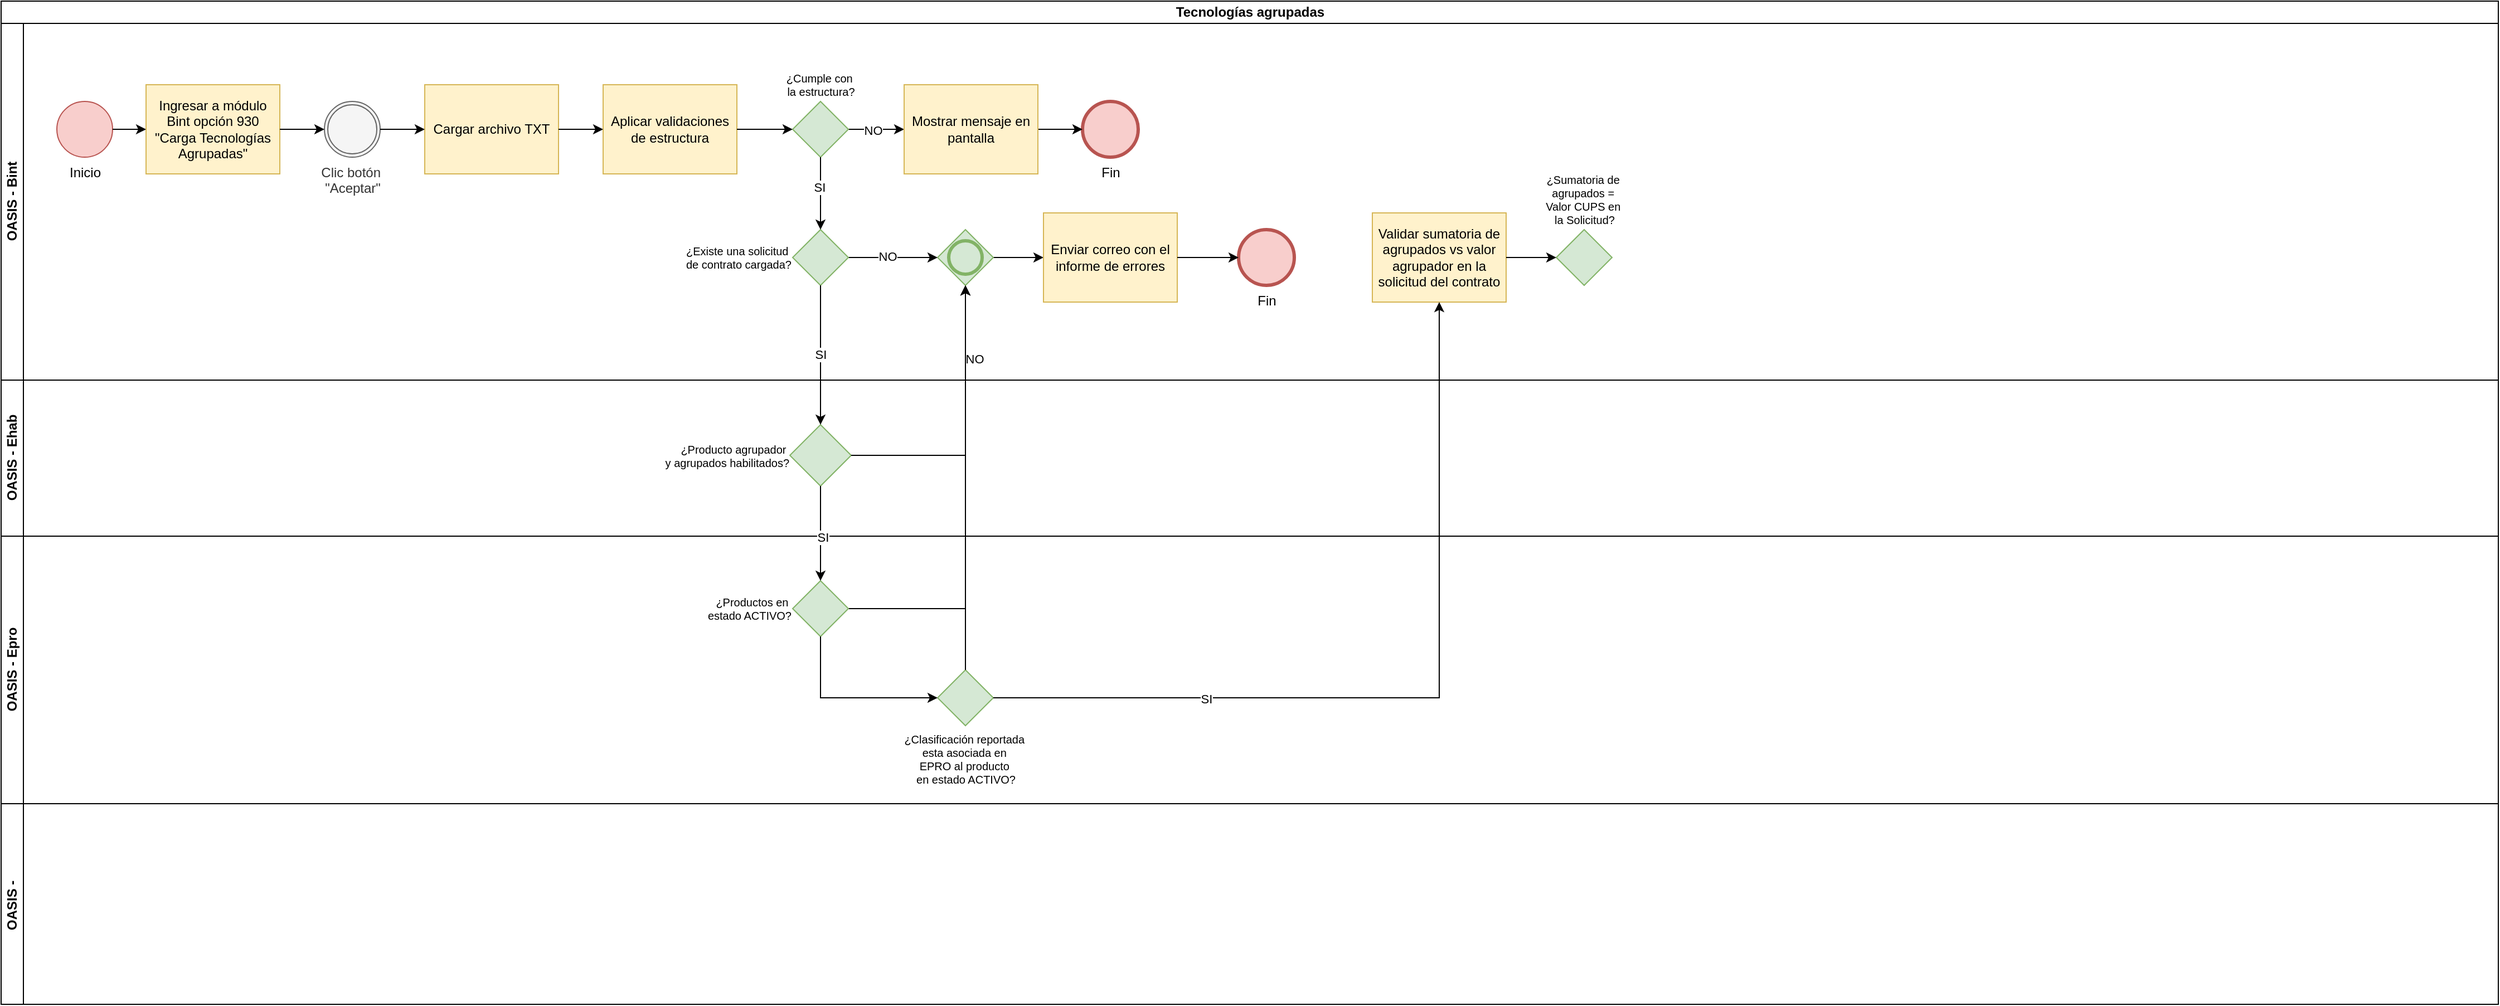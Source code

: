 <mxfile version="26.1.0">
  <diagram name="Página-1" id="_O9Sp7b_oeuf4xbjDzCd">
    <mxGraphModel dx="1434" dy="746" grid="1" gridSize="10" guides="1" tooltips="1" connect="1" arrows="1" fold="1" page="1" pageScale="1" pageWidth="2910" pageHeight="1030" math="0" shadow="0">
      <root>
        <mxCell id="0" />
        <mxCell id="1" parent="0" />
        <mxCell id="4nS9QQrtOacxWqZYsx-n-1" value="Tecnologías agrupadas" style="swimlane;childLayout=stackLayout;resizeParent=1;resizeParentMax=0;horizontal=1;startSize=20;horizontalStack=0;html=1;" vertex="1" parent="1">
          <mxGeometry x="40" y="40" width="2240" height="900" as="geometry" />
        </mxCell>
        <mxCell id="4nS9QQrtOacxWqZYsx-n-54" style="edgeStyle=orthogonalEdgeStyle;rounded=0;orthogonalLoop=1;jettySize=auto;html=1;" edge="1" parent="4nS9QQrtOacxWqZYsx-n-1" source="4nS9QQrtOacxWqZYsx-n-36" target="4nS9QQrtOacxWqZYsx-n-25">
          <mxGeometry relative="1" as="geometry" />
        </mxCell>
        <mxCell id="4nS9QQrtOacxWqZYsx-n-2" value="OASIS - Bint" style="swimlane;startSize=20;horizontal=0;html=1;" vertex="1" parent="4nS9QQrtOacxWqZYsx-n-1">
          <mxGeometry y="20" width="2240" height="320" as="geometry" />
        </mxCell>
        <mxCell id="4nS9QQrtOacxWqZYsx-n-6" value="Inicio" style="points=[[0.145,0.145,0],[0.5,0,0],[0.855,0.145,0],[1,0.5,0],[0.855,0.855,0],[0.5,1,0],[0.145,0.855,0],[0,0.5,0]];shape=mxgraph.bpmn.event;html=1;verticalLabelPosition=bottom;labelBackgroundColor=#ffffff;verticalAlign=top;align=center;perimeter=ellipsePerimeter;outlineConnect=0;aspect=fixed;outline=standard;symbol=general;fillColor=#f8cecc;strokeColor=#b85450;" vertex="1" parent="4nS9QQrtOacxWqZYsx-n-2">
          <mxGeometry x="50" y="70" width="50" height="50" as="geometry" />
        </mxCell>
        <mxCell id="4nS9QQrtOacxWqZYsx-n-8" value="Ingresar a módulo Bint opción 930 &quot;Carga Tecnologías Agrupadas&quot;" style="points=[[0.25,0,0],[0.5,0,0],[0.75,0,0],[1,0.25,0],[1,0.5,0],[1,0.75,0],[0.75,1,0],[0.5,1,0],[0.25,1,0],[0,0.75,0],[0,0.5,0],[0,0.25,0]];shape=mxgraph.bpmn.task2;whiteSpace=wrap;rectStyle=rounded;size=10;html=1;container=1;expand=0;collapsible=0;taskMarker=user;fillColor=#fff2cc;strokeColor=#d6b656;" vertex="1" parent="4nS9QQrtOacxWqZYsx-n-2">
          <mxGeometry x="130" y="55" width="120" height="80" as="geometry" />
        </mxCell>
        <mxCell id="4nS9QQrtOacxWqZYsx-n-7" style="edgeStyle=orthogonalEdgeStyle;rounded=0;orthogonalLoop=1;jettySize=auto;html=1;" edge="1" parent="4nS9QQrtOacxWqZYsx-n-2" source="4nS9QQrtOacxWqZYsx-n-6" target="4nS9QQrtOacxWqZYsx-n-8">
          <mxGeometry relative="1" as="geometry">
            <mxPoint x="150" y="95" as="targetPoint" />
          </mxGeometry>
        </mxCell>
        <mxCell id="4nS9QQrtOacxWqZYsx-n-10" value="Clic botón&amp;nbsp;&lt;div&gt;&quot;Aceptar&quot;&lt;/div&gt;" style="points=[[0.145,0.145,0],[0.5,0,0],[0.855,0.145,0],[1,0.5,0],[0.855,0.855,0],[0.5,1,0],[0.145,0.855,0],[0,0.5,0]];shape=mxgraph.bpmn.event;html=1;verticalLabelPosition=bottom;labelBackgroundColor=#ffffff;verticalAlign=top;align=center;perimeter=ellipsePerimeter;outlineConnect=0;aspect=fixed;outline=throwing;symbol=general;fillColor=#f5f5f5;fontColor=#333333;strokeColor=#666666;" vertex="1" parent="4nS9QQrtOacxWqZYsx-n-2">
          <mxGeometry x="290" y="70" width="50" height="50" as="geometry" />
        </mxCell>
        <mxCell id="4nS9QQrtOacxWqZYsx-n-9" style="edgeStyle=orthogonalEdgeStyle;rounded=0;orthogonalLoop=1;jettySize=auto;html=1;" edge="1" parent="4nS9QQrtOacxWqZYsx-n-2" source="4nS9QQrtOacxWqZYsx-n-8" target="4nS9QQrtOacxWqZYsx-n-10">
          <mxGeometry relative="1" as="geometry">
            <mxPoint x="330" y="95" as="targetPoint" />
          </mxGeometry>
        </mxCell>
        <mxCell id="4nS9QQrtOacxWqZYsx-n-12" value="Cargar archivo TXT" style="points=[[0.25,0,0],[0.5,0,0],[0.75,0,0],[1,0.25,0],[1,0.5,0],[1,0.75,0],[0.75,1,0],[0.5,1,0],[0.25,1,0],[0,0.75,0],[0,0.5,0],[0,0.25,0]];shape=mxgraph.bpmn.task2;whiteSpace=wrap;rectStyle=rounded;size=10;html=1;container=1;expand=0;collapsible=0;taskMarker=user;fillColor=#fff2cc;strokeColor=#d6b656;" vertex="1" parent="4nS9QQrtOacxWqZYsx-n-2">
          <mxGeometry x="380" y="55" width="120" height="80" as="geometry" />
        </mxCell>
        <mxCell id="4nS9QQrtOacxWqZYsx-n-11" style="edgeStyle=orthogonalEdgeStyle;rounded=0;orthogonalLoop=1;jettySize=auto;html=1;" edge="1" parent="4nS9QQrtOacxWqZYsx-n-2" source="4nS9QQrtOacxWqZYsx-n-10" target="4nS9QQrtOacxWqZYsx-n-12">
          <mxGeometry relative="1" as="geometry">
            <mxPoint x="390" y="95" as="targetPoint" />
          </mxGeometry>
        </mxCell>
        <mxCell id="4nS9QQrtOacxWqZYsx-n-14" value="Aplicar validaciones de estructura" style="points=[[0.25,0,0],[0.5,0,0],[0.75,0,0],[1,0.25,0],[1,0.5,0],[1,0.75,0],[0.75,1,0],[0.5,1,0],[0.25,1,0],[0,0.75,0],[0,0.5,0],[0,0.25,0]];shape=mxgraph.bpmn.task2;whiteSpace=wrap;rectStyle=rounded;size=10;html=1;container=1;expand=0;collapsible=0;taskMarker=script;fillColor=#fff2cc;strokeColor=#d6b656;" vertex="1" parent="4nS9QQrtOacxWqZYsx-n-2">
          <mxGeometry x="540" y="55" width="120" height="80" as="geometry" />
        </mxCell>
        <mxCell id="4nS9QQrtOacxWqZYsx-n-13" style="edgeStyle=orthogonalEdgeStyle;rounded=0;orthogonalLoop=1;jettySize=auto;html=1;" edge="1" parent="4nS9QQrtOacxWqZYsx-n-2" source="4nS9QQrtOacxWqZYsx-n-12" target="4nS9QQrtOacxWqZYsx-n-14">
          <mxGeometry relative="1" as="geometry">
            <mxPoint x="550" y="95" as="targetPoint" />
          </mxGeometry>
        </mxCell>
        <mxCell id="4nS9QQrtOacxWqZYsx-n-30" style="edgeStyle=orthogonalEdgeStyle;rounded=0;orthogonalLoop=1;jettySize=auto;html=1;" edge="1" parent="4nS9QQrtOacxWqZYsx-n-2" source="4nS9QQrtOacxWqZYsx-n-16" target="4nS9QQrtOacxWqZYsx-n-29">
          <mxGeometry relative="1" as="geometry" />
        </mxCell>
        <mxCell id="4nS9QQrtOacxWqZYsx-n-45" value="NO" style="edgeLabel;html=1;align=center;verticalAlign=middle;resizable=0;points=[];" vertex="1" connectable="0" parent="4nS9QQrtOacxWqZYsx-n-30">
          <mxGeometry x="-0.12" y="-1" relative="1" as="geometry">
            <mxPoint as="offset" />
          </mxGeometry>
        </mxCell>
        <mxCell id="4nS9QQrtOacxWqZYsx-n-16" value="¿Cumple con&amp;nbsp;&lt;div&gt;la estructura?&lt;/div&gt;" style="points=[[0.25,0.25,0],[0.5,0,0],[0.75,0.25,0],[1,0.5,0],[0.75,0.75,0],[0.5,1,0],[0.25,0.75,0],[0,0.5,0]];shape=mxgraph.bpmn.gateway2;html=1;verticalLabelPosition=top;labelBackgroundColor=#ffffff;verticalAlign=bottom;align=center;perimeter=rhombusPerimeter;outlineConnect=0;outline=none;symbol=none;fillColor=#d5e8d4;strokeColor=#82b366;fontSize=10;labelPosition=center;" vertex="1" parent="4nS9QQrtOacxWqZYsx-n-2">
          <mxGeometry x="710" y="70" width="50" height="50" as="geometry" />
        </mxCell>
        <mxCell id="4nS9QQrtOacxWqZYsx-n-15" style="edgeStyle=orthogonalEdgeStyle;rounded=0;orthogonalLoop=1;jettySize=auto;html=1;" edge="1" parent="4nS9QQrtOacxWqZYsx-n-2" source="4nS9QQrtOacxWqZYsx-n-14" target="4nS9QQrtOacxWqZYsx-n-16">
          <mxGeometry relative="1" as="geometry">
            <mxPoint x="720" y="95" as="targetPoint" />
          </mxGeometry>
        </mxCell>
        <mxCell id="4nS9QQrtOacxWqZYsx-n-20" value="Fin" style="points=[[0.145,0.145,0],[0.5,0,0],[0.855,0.145,0],[1,0.5,0],[0.855,0.855,0],[0.5,1,0],[0.145,0.855,0],[0,0.5,0]];shape=mxgraph.bpmn.event;html=1;verticalLabelPosition=bottom;labelBackgroundColor=#ffffff;verticalAlign=top;align=center;perimeter=ellipsePerimeter;outlineConnect=0;aspect=fixed;outline=end;symbol=terminate2;fillColor=#f8cecc;strokeColor=#b85450;" vertex="1" parent="4nS9QQrtOacxWqZYsx-n-2">
          <mxGeometry x="970" y="70" width="50" height="50" as="geometry" />
        </mxCell>
        <mxCell id="4nS9QQrtOacxWqZYsx-n-28" style="edgeStyle=orthogonalEdgeStyle;rounded=0;orthogonalLoop=1;jettySize=auto;html=1;" edge="1" parent="4nS9QQrtOacxWqZYsx-n-2" source="4nS9QQrtOacxWqZYsx-n-25" target="4nS9QQrtOacxWqZYsx-n-27">
          <mxGeometry relative="1" as="geometry" />
        </mxCell>
        <mxCell id="4nS9QQrtOacxWqZYsx-n-25" value="" style="points=[[0.25,0.25,0],[0.5,0,0],[0.75,0.25,0],[1,0.5,0],[0.75,0.75,0],[0.5,1,0],[0.25,0.75,0],[0,0.5,0]];shape=mxgraph.bpmn.gateway2;html=1;verticalLabelPosition=bottom;labelBackgroundColor=#ffffff;verticalAlign=top;align=center;perimeter=rhombusPerimeter;outlineConnect=0;outline=end;symbol=general;fillColor=#d5e8d4;strokeColor=#82b366;" vertex="1" parent="4nS9QQrtOacxWqZYsx-n-2">
          <mxGeometry x="840" y="185" width="50" height="50" as="geometry" />
        </mxCell>
        <mxCell id="4nS9QQrtOacxWqZYsx-n-27" value="Enviar correo con el informe de errores" style="points=[[0.25,0,0],[0.5,0,0],[0.75,0,0],[1,0.25,0],[1,0.5,0],[1,0.75,0],[0.75,1,0],[0.5,1,0],[0.25,1,0],[0,0.75,0],[0,0.5,0],[0,0.25,0]];shape=mxgraph.bpmn.task2;whiteSpace=wrap;rectStyle=rounded;size=10;html=1;container=1;expand=0;collapsible=0;taskMarker=send;fillColor=#fff2cc;strokeColor=#d6b656;" vertex="1" parent="4nS9QQrtOacxWqZYsx-n-2">
          <mxGeometry x="935" y="170" width="120" height="80" as="geometry" />
        </mxCell>
        <mxCell id="4nS9QQrtOacxWqZYsx-n-31" style="edgeStyle=orthogonalEdgeStyle;rounded=0;orthogonalLoop=1;jettySize=auto;html=1;" edge="1" parent="4nS9QQrtOacxWqZYsx-n-2" source="4nS9QQrtOacxWqZYsx-n-29" target="4nS9QQrtOacxWqZYsx-n-20">
          <mxGeometry relative="1" as="geometry" />
        </mxCell>
        <mxCell id="4nS9QQrtOacxWqZYsx-n-29" value="Mostrar mensaje en pantalla" style="points=[[0.25,0,0],[0.5,0,0],[0.75,0,0],[1,0.25,0],[1,0.5,0],[1,0.75,0],[0.75,1,0],[0.5,1,0],[0.25,1,0],[0,0.75,0],[0,0.5,0],[0,0.25,0]];shape=mxgraph.bpmn.task2;whiteSpace=wrap;rectStyle=rounded;size=10;html=1;container=1;expand=0;collapsible=0;taskMarker=send;fillColor=#fff2cc;strokeColor=#d6b656;" vertex="1" parent="4nS9QQrtOacxWqZYsx-n-2">
          <mxGeometry x="810" y="55" width="120" height="80" as="geometry" />
        </mxCell>
        <mxCell id="4nS9QQrtOacxWqZYsx-n-48" style="edgeStyle=orthogonalEdgeStyle;rounded=0;orthogonalLoop=1;jettySize=auto;html=1;" edge="1" parent="4nS9QQrtOacxWqZYsx-n-2" source="4nS9QQrtOacxWqZYsx-n-41" target="4nS9QQrtOacxWqZYsx-n-25">
          <mxGeometry relative="1" as="geometry" />
        </mxCell>
        <mxCell id="4nS9QQrtOacxWqZYsx-n-49" value="NO" style="edgeLabel;html=1;align=center;verticalAlign=middle;resizable=0;points=[];" vertex="1" connectable="0" parent="4nS9QQrtOacxWqZYsx-n-48">
          <mxGeometry x="-0.125" y="1" relative="1" as="geometry">
            <mxPoint as="offset" />
          </mxGeometry>
        </mxCell>
        <mxCell id="4nS9QQrtOacxWqZYsx-n-41" value="¿Existe una&amp;nbsp;&lt;span style=&quot;background-color: light-dark(rgb(255, 255, 255), rgb(18, 18, 18)); color: light-dark(rgb(0, 0, 0), rgb(255, 255, 255));&quot;&gt;solicitud&amp;nbsp;&lt;/span&gt;&lt;div&gt;&lt;div&gt;de contrato&amp;nbsp;&lt;span style=&quot;background-color: light-dark(rgb(255, 255, 255), rgb(18, 18, 18)); color: light-dark(rgb(0, 0, 0), rgb(255, 255, 255));&quot;&gt;cargada?&lt;/span&gt;&lt;/div&gt;&lt;/div&gt;" style="points=[[0.25,0.25,0],[0.5,0,0],[0.75,0.25,0],[1,0.5,0],[0.75,0.75,0],[0.5,1,0],[0.25,0.75,0],[0,0.5,0]];shape=mxgraph.bpmn.gateway2;html=1;verticalLabelPosition=middle;labelBackgroundColor=#ffffff;verticalAlign=middle;align=right;perimeter=rhombusPerimeter;outlineConnect=0;outline=none;symbol=none;fillColor=#d5e8d4;strokeColor=#82b366;fontSize=10;labelPosition=left;" vertex="1" parent="4nS9QQrtOacxWqZYsx-n-2">
          <mxGeometry x="710" y="185" width="50" height="50" as="geometry" />
        </mxCell>
        <mxCell id="4nS9QQrtOacxWqZYsx-n-17" style="edgeStyle=orthogonalEdgeStyle;rounded=0;orthogonalLoop=1;jettySize=auto;html=1;exitX=0.5;exitY=1;exitDx=0;exitDy=0;exitPerimeter=0;" edge="1" parent="4nS9QQrtOacxWqZYsx-n-2" source="4nS9QQrtOacxWqZYsx-n-16" target="4nS9QQrtOacxWqZYsx-n-41">
          <mxGeometry relative="1" as="geometry">
            <mxPoint x="800" y="210" as="targetPoint" />
            <Array as="points">
              <mxPoint x="735" y="210" />
            </Array>
          </mxGeometry>
        </mxCell>
        <mxCell id="4nS9QQrtOacxWqZYsx-n-22" value="SI" style="edgeLabel;html=1;align=center;verticalAlign=middle;resizable=0;points=[];" vertex="1" connectable="0" parent="4nS9QQrtOacxWqZYsx-n-17">
          <mxGeometry x="-0.167" y="-1" relative="1" as="geometry">
            <mxPoint as="offset" />
          </mxGeometry>
        </mxCell>
        <mxCell id="4nS9QQrtOacxWqZYsx-n-53" value="Fin" style="points=[[0.145,0.145,0],[0.5,0,0],[0.855,0.145,0],[1,0.5,0],[0.855,0.855,0],[0.5,1,0],[0.145,0.855,0],[0,0.5,0]];shape=mxgraph.bpmn.event;html=1;verticalLabelPosition=bottom;labelBackgroundColor=#ffffff;verticalAlign=top;align=center;perimeter=ellipsePerimeter;outlineConnect=0;aspect=fixed;outline=end;symbol=terminate2;fillColor=#f8cecc;strokeColor=#b85450;" vertex="1" parent="4nS9QQrtOacxWqZYsx-n-2">
          <mxGeometry x="1110" y="185" width="50" height="50" as="geometry" />
        </mxCell>
        <mxCell id="4nS9QQrtOacxWqZYsx-n-52" style="edgeStyle=orthogonalEdgeStyle;rounded=0;orthogonalLoop=1;jettySize=auto;html=1;" edge="1" parent="4nS9QQrtOacxWqZYsx-n-2" source="4nS9QQrtOacxWqZYsx-n-27" target="4nS9QQrtOacxWqZYsx-n-53">
          <mxGeometry relative="1" as="geometry">
            <mxPoint x="1110" y="210" as="targetPoint" />
          </mxGeometry>
        </mxCell>
        <mxCell id="4nS9QQrtOacxWqZYsx-n-59" value="Validar sumatoria de agrupados vs valor agrupador en la solicitud del contrato" style="points=[[0.25,0,0],[0.5,0,0],[0.75,0,0],[1,0.25,0],[1,0.5,0],[1,0.75,0],[0.75,1,0],[0.5,1,0],[0.25,1,0],[0,0.75,0],[0,0.5,0],[0,0.25,0]];shape=mxgraph.bpmn.task2;whiteSpace=wrap;rectStyle=rounded;size=10;html=1;container=1;expand=0;collapsible=0;taskMarker=script;fillColor=#fff2cc;strokeColor=#d6b656;" vertex="1" parent="4nS9QQrtOacxWqZYsx-n-2">
          <mxGeometry x="1230" y="170" width="120" height="80" as="geometry" />
        </mxCell>
        <mxCell id="4nS9QQrtOacxWqZYsx-n-3" value="OASIS - Ehab" style="swimlane;startSize=20;horizontal=0;html=1;" vertex="1" parent="4nS9QQrtOacxWqZYsx-n-1">
          <mxGeometry y="340" width="2240" height="140" as="geometry" />
        </mxCell>
        <mxCell id="4nS9QQrtOacxWqZYsx-n-18" value="¿Producto&amp;nbsp;&lt;span style=&quot;background-color: light-dark(rgb(255, 255, 255), rgb(18, 18, 18)); color: light-dark(rgb(0, 0, 0), rgb(255, 255, 255));&quot;&gt;agrupador&amp;nbsp;&lt;/span&gt;&lt;div&gt;&lt;span style=&quot;color: light-dark(rgb(0, 0, 0), rgb(255, 255, 255)); background-color: light-dark(rgb(255, 255, 255), rgb(18, 18, 18));&quot;&gt;y agrupados&amp;nbsp;&lt;/span&gt;&lt;span style=&quot;background-color: light-dark(rgb(255, 255, 255), rgb(18, 18, 18)); color: light-dark(rgb(0, 0, 0), rgb(255, 255, 255));&quot;&gt;habilitados?&lt;/span&gt;&lt;/div&gt;" style="points=[[0.25,0.25,0],[0.5,0,0],[0.75,0.25,0],[1,0.5,0],[0.75,0.75,0],[0.5,1,0],[0.25,0.75,0],[0,0.5,0]];shape=mxgraph.bpmn.gateway2;html=1;verticalLabelPosition=middle;labelBackgroundColor=#ffffff;verticalAlign=middle;align=right;perimeter=rhombusPerimeter;outlineConnect=0;outline=none;symbol=none;fillColor=#d5e8d4;strokeColor=#82b366;fontSize=10;labelPosition=left;direction=south;" vertex="1" parent="4nS9QQrtOacxWqZYsx-n-3">
          <mxGeometry x="707.5" y="40" width="55" height="55" as="geometry" />
        </mxCell>
        <mxCell id="4nS9QQrtOacxWqZYsx-n-4" value="OASIS - Epro" style="swimlane;startSize=20;horizontal=0;html=1;" vertex="1" parent="4nS9QQrtOacxWqZYsx-n-1">
          <mxGeometry y="480" width="2240" height="240" as="geometry">
            <mxRectangle y="260" width="1000" height="30" as="alternateBounds" />
          </mxGeometry>
        </mxCell>
        <mxCell id="4nS9QQrtOacxWqZYsx-n-36" value="¿Productos en&amp;nbsp;&lt;div&gt;estado ACTIVO?&lt;/div&gt;" style="points=[[0.25,0.25,0],[0.5,0,0],[0.75,0.25,0],[1,0.5,0],[0.75,0.75,0],[0.5,1,0],[0.25,0.75,0],[0,0.5,0]];shape=mxgraph.bpmn.gateway2;html=1;verticalLabelPosition=middle;labelBackgroundColor=#ffffff;verticalAlign=middle;align=right;perimeter=rhombusPerimeter;outlineConnect=0;outline=none;symbol=none;labelPosition=left;fillColor=#d5e8d4;strokeColor=#82b366;fontSize=10;" vertex="1" parent="4nS9QQrtOacxWqZYsx-n-4">
          <mxGeometry x="710" y="40" width="50" height="50" as="geometry" />
        </mxCell>
        <mxCell id="4nS9QQrtOacxWqZYsx-n-56" value="¿Clasificación reportada&amp;nbsp;&lt;div&gt;esta asociada en&amp;nbsp;&lt;/div&gt;&lt;div&gt;EPRO al producto&amp;nbsp;&lt;/div&gt;&lt;div&gt;en estado ACTIVO?&lt;/div&gt;" style="points=[[0.25,0.25,0],[0.5,0,0],[0.75,0.25,0],[1,0.5,0],[0.75,0.75,0],[0.5,1,0],[0.25,0.75,0],[0,0.5,0]];shape=mxgraph.bpmn.gateway2;html=1;verticalLabelPosition=bottom;labelBackgroundColor=#ffffff;verticalAlign=top;align=center;perimeter=rhombusPerimeter;outlineConnect=0;outline=none;symbol=none;fontSize=10;fillColor=#d5e8d4;strokeColor=#82b366;" vertex="1" parent="4nS9QQrtOacxWqZYsx-n-4">
          <mxGeometry x="840" y="120" width="50" height="50" as="geometry" />
        </mxCell>
        <mxCell id="4nS9QQrtOacxWqZYsx-n-55" style="edgeStyle=orthogonalEdgeStyle;rounded=0;orthogonalLoop=1;jettySize=auto;html=1;entryX=0;entryY=0.5;entryDx=0;entryDy=0;entryPerimeter=0;exitX=0.5;exitY=1;exitDx=0;exitDy=0;exitPerimeter=0;" edge="1" parent="4nS9QQrtOacxWqZYsx-n-4" source="4nS9QQrtOacxWqZYsx-n-36" target="4nS9QQrtOacxWqZYsx-n-56">
          <mxGeometry relative="1" as="geometry">
            <mxPoint x="970" y="140" as="targetPoint" />
            <mxPoint x="735" y="120" as="sourcePoint" />
            <Array as="points">
              <mxPoint x="735" y="145" />
            </Array>
          </mxGeometry>
        </mxCell>
        <mxCell id="4nS9QQrtOacxWqZYsx-n-5" value="OASIS -&amp;nbsp;" style="swimlane;startSize=20;horizontal=0;html=1;" vertex="1" parent="4nS9QQrtOacxWqZYsx-n-1">
          <mxGeometry y="720" width="2240" height="180" as="geometry">
            <mxRectangle y="260" width="1000" height="30" as="alternateBounds" />
          </mxGeometry>
        </mxCell>
        <mxCell id="4nS9QQrtOacxWqZYsx-n-43" style="edgeStyle=orthogonalEdgeStyle;rounded=0;orthogonalLoop=1;jettySize=auto;html=1;entryX=0;entryY=0.5;entryDx=0;entryDy=0;entryPerimeter=0;exitX=0.5;exitY=1;exitDx=0;exitDy=0;exitPerimeter=0;" edge="1" parent="4nS9QQrtOacxWqZYsx-n-1" source="4nS9QQrtOacxWqZYsx-n-41" target="4nS9QQrtOacxWqZYsx-n-18">
          <mxGeometry relative="1" as="geometry" />
        </mxCell>
        <mxCell id="4nS9QQrtOacxWqZYsx-n-44" value="SI" style="edgeLabel;html=1;align=center;verticalAlign=middle;resizable=0;points=[];" vertex="1" connectable="0" parent="4nS9QQrtOacxWqZYsx-n-43">
          <mxGeometry x="0.457" y="1" relative="1" as="geometry">
            <mxPoint x="-1" y="-29" as="offset" />
          </mxGeometry>
        </mxCell>
        <mxCell id="4nS9QQrtOacxWqZYsx-n-46" style="edgeStyle=orthogonalEdgeStyle;rounded=0;orthogonalLoop=1;jettySize=auto;html=1;" edge="1" parent="4nS9QQrtOacxWqZYsx-n-1" source="4nS9QQrtOacxWqZYsx-n-18" target="4nS9QQrtOacxWqZYsx-n-36">
          <mxGeometry relative="1" as="geometry" />
        </mxCell>
        <mxCell id="4nS9QQrtOacxWqZYsx-n-51" value="SI" style="edgeLabel;html=1;align=center;verticalAlign=middle;resizable=0;points=[];" vertex="1" connectable="0" parent="4nS9QQrtOacxWqZYsx-n-46">
          <mxGeometry x="0.086" y="2" relative="1" as="geometry">
            <mxPoint as="offset" />
          </mxGeometry>
        </mxCell>
        <mxCell id="4nS9QQrtOacxWqZYsx-n-47" style="edgeStyle=orthogonalEdgeStyle;rounded=0;orthogonalLoop=1;jettySize=auto;html=1;" edge="1" parent="4nS9QQrtOacxWqZYsx-n-1" source="4nS9QQrtOacxWqZYsx-n-18" target="4nS9QQrtOacxWqZYsx-n-25">
          <mxGeometry relative="1" as="geometry" />
        </mxCell>
        <mxCell id="4nS9QQrtOacxWqZYsx-n-50" value="NO" style="edgeLabel;html=1;align=center;verticalAlign=middle;resizable=0;points=[];" vertex="1" connectable="0" parent="4nS9QQrtOacxWqZYsx-n-47">
          <mxGeometry x="-0.478" relative="1" as="geometry">
            <mxPoint x="44" y="-87" as="offset" />
          </mxGeometry>
        </mxCell>
        <mxCell id="4nS9QQrtOacxWqZYsx-n-57" style="edgeStyle=orthogonalEdgeStyle;rounded=0;orthogonalLoop=1;jettySize=auto;html=1;" edge="1" parent="4nS9QQrtOacxWqZYsx-n-1" source="4nS9QQrtOacxWqZYsx-n-56" target="4nS9QQrtOacxWqZYsx-n-25">
          <mxGeometry relative="1" as="geometry" />
        </mxCell>
        <mxCell id="4nS9QQrtOacxWqZYsx-n-58" style="edgeStyle=orthogonalEdgeStyle;rounded=0;orthogonalLoop=1;jettySize=auto;html=1;" edge="1" parent="4nS9QQrtOacxWqZYsx-n-1" source="4nS9QQrtOacxWqZYsx-n-56" target="4nS9QQrtOacxWqZYsx-n-59">
          <mxGeometry relative="1" as="geometry">
            <mxPoint x="970" y="605" as="targetPoint" />
          </mxGeometry>
        </mxCell>
        <mxCell id="4nS9QQrtOacxWqZYsx-n-62" value="SI" style="edgeLabel;html=1;align=center;verticalAlign=middle;resizable=0;points=[];" vertex="1" connectable="0" parent="4nS9QQrtOacxWqZYsx-n-58">
          <mxGeometry x="-0.494" y="-1" relative="1" as="geometry">
            <mxPoint as="offset" />
          </mxGeometry>
        </mxCell>
        <mxCell id="4nS9QQrtOacxWqZYsx-n-61" value="¿Sumatoria de&amp;nbsp;&lt;div&gt;agrupados =&amp;nbsp;&lt;div&gt;Valor CUPS en&amp;nbsp;&lt;/div&gt;&lt;div&gt;la Solicitud?&lt;/div&gt;&lt;/div&gt;" style="points=[[0.25,0.25,0],[0.5,0,0],[0.75,0.25,0],[1,0.5,0],[0.75,0.75,0],[0.5,1,0],[0.25,0.75,0],[0,0.5,0]];shape=mxgraph.bpmn.gateway2;html=1;verticalLabelPosition=top;labelBackgroundColor=#ffffff;verticalAlign=bottom;align=center;perimeter=rhombusPerimeter;outlineConnect=0;outline=none;symbol=none;fillColor=#d5e8d4;strokeColor=#82b366;fontSize=10;labelPosition=center;" vertex="1" parent="1">
          <mxGeometry x="1435" y="245" width="50" height="50" as="geometry" />
        </mxCell>
        <mxCell id="4nS9QQrtOacxWqZYsx-n-60" style="edgeStyle=orthogonalEdgeStyle;rounded=0;orthogonalLoop=1;jettySize=auto;html=1;" edge="1" parent="1" source="4nS9QQrtOacxWqZYsx-n-59" target="4nS9QQrtOacxWqZYsx-n-61">
          <mxGeometry relative="1" as="geometry">
            <mxPoint x="1460" y="270" as="targetPoint" />
          </mxGeometry>
        </mxCell>
      </root>
    </mxGraphModel>
  </diagram>
</mxfile>
